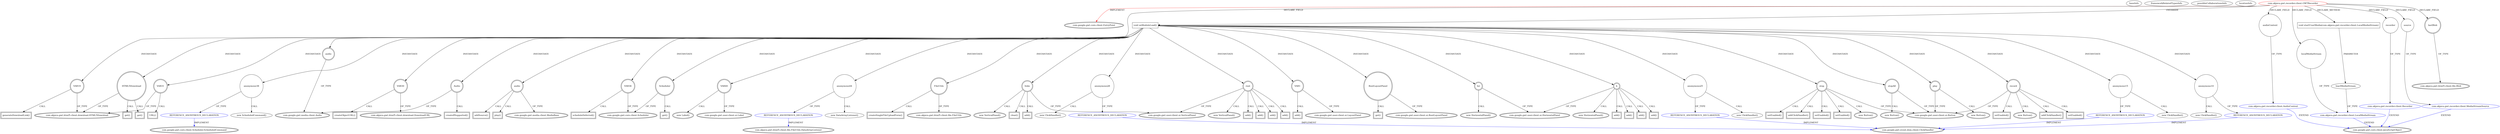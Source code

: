 digraph {
baseInfo[graphId=639,category="extension_graph",isAnonymous=false,possibleRelation=true]
frameworkRelatedTypesInfo[0="com.google.gwt.core.client.EntryPoint"]
possibleCollaborationsInfo[0="639~OVERRIDING_METHOD_DECLARATION-INSTANTIATION-~com.google.gwt.core.client.EntryPoint ~com.akjava.gwt.html5.client.file.FileUtils.DataArrayListener ~false~true",1="639~OVERRIDING_METHOD_DECLARATION-INSTANTIATION-~com.google.gwt.core.client.EntryPoint ~com.google.gwt.event.dom.client.ClickHandler ~false~true",2="639~FIELD_DECLARATION-~com.google.gwt.core.client.EntryPoint ~com.google.gwt.core.client.JavaScriptObject ~false~false",3="639~OVERRIDING_METHOD_DECLARATION-INSTANTIATION-~com.google.gwt.core.client.EntryPoint ~com.google.gwt.core.client.Scheduler.ScheduledCommand ~false~true",4="639~CLIENT_METHOD_DECLARATION-PARAMETER_DECLARATION-FIELD_DECLARATION-~com.google.gwt.core.client.EntryPoint ~com.google.gwt.core.client.JavaScriptObject ~false~false"]
locationInfo[projectName="akjava-GWTRecorderjs",filePath="/akjava-GWTRecorderjs/GWTRecorderjs-master/src/com/akjava/gwt/recorder/client/GWTRecorder.java",contextSignature="GWTRecorder",graphId="639"]
0[label="com.akjava.gwt.recorder.client.GWTRecorder",vertexType="ROOT_CLIENT_CLASS_DECLARATION",isFrameworkType=false,color=red]
1[label="com.google.gwt.core.client.EntryPoint",vertexType="FRAMEWORK_INTERFACE_TYPE",isFrameworkType=true,peripheries=2]
2[label="audio",vertexType="FIELD_DECLARATION",isFrameworkType=true,peripheries=2,shape=circle]
3[label="com.google.gwt.media.client.Audio",vertexType="FRAMEWORK_CLASS_TYPE",isFrameworkType=true,peripheries=2]
4[label="audioContext",vertexType="FIELD_DECLARATION",isFrameworkType=false,shape=circle]
5[label="com.akjava.gwt.recorder.client.AudioContext",vertexType="REFERENCE_CLIENT_CLASS_DECLARATION",isFrameworkType=false,color=blue]
6[label="com.google.gwt.core.client.JavaScriptObject",vertexType="FRAMEWORK_CLASS_TYPE",isFrameworkType=true,peripheries=2]
7[label="lastBlob",vertexType="FIELD_DECLARATION",isFrameworkType=true,peripheries=2,shape=circle]
8[label="com.akjava.gwt.html5.client.file.Blob",vertexType="FRAMEWORK_CLASS_TYPE",isFrameworkType=true,peripheries=2]
9[label="localMediaStream",vertexType="FIELD_DECLARATION",isFrameworkType=false,shape=circle]
10[label="com.akjava.gwt.recorder.client.LocalMediaStream",vertexType="REFERENCE_CLIENT_CLASS_DECLARATION",isFrameworkType=false,color=blue]
12[label="recorder",vertexType="FIELD_DECLARATION",isFrameworkType=false,shape=circle]
13[label="com.akjava.gwt.recorder.client.Recorder",vertexType="REFERENCE_CLIENT_CLASS_DECLARATION",isFrameworkType=false,color=blue]
15[label="source",vertexType="FIELD_DECLARATION",isFrameworkType=false,shape=circle]
16[label="com.akjava.gwt.recorder.client.MediaStreamSource",vertexType="REFERENCE_CLIENT_CLASS_DECLARATION",isFrameworkType=false,color=blue]
18[label="void onModuleLoad()",vertexType="OVERRIDING_METHOD_DECLARATION",isFrameworkType=false,shape=box]
20[label="root",vertexType="VARIABLE_EXPRESION",isFrameworkType=true,peripheries=2,shape=circle]
21[label="com.google.gwt.user.client.ui.VerticalPanel",vertexType="FRAMEWORK_CLASS_TYPE",isFrameworkType=true,peripheries=2]
19[label="new VerticalPanel()",vertexType="CONSTRUCTOR_CALL",isFrameworkType=true,peripheries=2]
22[label="VAR1",vertexType="VARIABLE_EXPRESION",isFrameworkType=true,peripheries=2,shape=circle]
24[label="com.google.gwt.user.client.ui.LayoutPanel",vertexType="FRAMEWORK_CLASS_TYPE",isFrameworkType=true,peripheries=2]
23[label="add()",vertexType="INSIDE_CALL",isFrameworkType=true,peripheries=2,shape=box]
25[label="RootLayoutPanel",vertexType="VARIABLE_EXPRESION",isFrameworkType=true,peripheries=2,shape=circle]
27[label="com.google.gwt.user.client.ui.RootLayoutPanel",vertexType="FRAMEWORK_CLASS_TYPE",isFrameworkType=true,peripheries=2]
26[label="get()",vertexType="INSIDE_CALL",isFrameworkType=true,peripheries=2,shape=box]
29[label="h",vertexType="VARIABLE_EXPRESION",isFrameworkType=true,peripheries=2,shape=circle]
30[label="com.google.gwt.user.client.ui.HorizontalPanel",vertexType="FRAMEWORK_CLASS_TYPE",isFrameworkType=true,peripheries=2]
28[label="new HorizontalPanel()",vertexType="CONSTRUCTOR_CALL",isFrameworkType=true,peripheries=2]
32[label="add()",vertexType="INSIDE_CALL",isFrameworkType=true,peripheries=2,shape=box]
34[label="links",vertexType="VARIABLE_EXPRESION",isFrameworkType=true,peripheries=2,shape=circle]
33[label="new VerticalPanel()",vertexType="CONSTRUCTOR_CALL",isFrameworkType=true,peripheries=2]
37[label="add()",vertexType="INSIDE_CALL",isFrameworkType=true,peripheries=2,shape=box]
39[label="record",vertexType="VARIABLE_EXPRESION",isFrameworkType=true,peripheries=2,shape=circle]
40[label="com.google.gwt.user.client.ui.Button",vertexType="FRAMEWORK_CLASS_TYPE",isFrameworkType=true,peripheries=2]
38[label="new Button()",vertexType="CONSTRUCTOR_CALL",isFrameworkType=true,peripheries=2]
42[label="stop",vertexType="VARIABLE_EXPRESION",isFrameworkType=true,peripheries=2,shape=circle]
41[label="new Button()",vertexType="CONSTRUCTOR_CALL",isFrameworkType=true,peripheries=2]
45[label="addClickHandler()",vertexType="INSIDE_CALL",isFrameworkType=true,peripheries=2,shape=box]
47[label="anonymous10",vertexType="VARIABLE_EXPRESION",isFrameworkType=false,shape=circle]
48[label="REFERENCE_ANONYMOUS_DECLARATION",vertexType="REFERENCE_ANONYMOUS_DECLARATION",isFrameworkType=false,color=blue]
49[label="com.google.gwt.event.dom.client.ClickHandler",vertexType="FRAMEWORK_INTERFACE_TYPE",isFrameworkType=true,peripheries=2]
46[label="new ClickHandler()",vertexType="CONSTRUCTOR_CALL",isFrameworkType=false]
51[label="setEnabled()",vertexType="INSIDE_CALL",isFrameworkType=true,peripheries=2,shape=box]
53[label="setEnabled()",vertexType="INSIDE_CALL",isFrameworkType=true,peripheries=2,shape=box]
55[label="add()",vertexType="INSIDE_CALL",isFrameworkType=true,peripheries=2,shape=box]
57[label="addClickHandler()",vertexType="INSIDE_CALL",isFrameworkType=true,peripheries=2,shape=box]
59[label="anonymous15",vertexType="VARIABLE_EXPRESION",isFrameworkType=false,shape=circle]
60[label="REFERENCE_ANONYMOUS_DECLARATION",vertexType="REFERENCE_ANONYMOUS_DECLARATION",isFrameworkType=false,color=blue]
58[label="new ClickHandler()",vertexType="CONSTRUCTOR_CALL",isFrameworkType=false]
63[label="setEnabled()",vertexType="INSIDE_CALL",isFrameworkType=true,peripheries=2,shape=box]
65[label="setEnabled()",vertexType="INSIDE_CALL",isFrameworkType=true,peripheries=2,shape=box]
67[label="clear()",vertexType="INSIDE_CALL",isFrameworkType=true,peripheries=2,shape=box]
68[label="VAR19",vertexType="VARIABLE_EXPRESION",isFrameworkType=true,peripheries=2,shape=circle]
70[label="com.akjava.gwt.html5.client.download.HTML5Download",vertexType="FRAMEWORK_CLASS_TYPE",isFrameworkType=true,peripheries=2]
69[label="generateDownloadLink()",vertexType="INSIDE_CALL",isFrameworkType=true,peripheries=2,shape=box]
71[label="HTML5Download",vertexType="VARIABLE_EXPRESION",isFrameworkType=true,peripheries=2,shape=circle]
72[label="get()",vertexType="INSIDE_CALL",isFrameworkType=true,peripheries=2,shape=box]
75[label="add()",vertexType="INSIDE_CALL",isFrameworkType=true,peripheries=2,shape=box]
77[label="add()",vertexType="INSIDE_CALL",isFrameworkType=true,peripheries=2,shape=box]
79[label="setEnabled()",vertexType="INSIDE_CALL",isFrameworkType=true,peripheries=2,shape=box]
81[label="stopAll",vertexType="VARIABLE_EXPRESION",isFrameworkType=true,peripheries=2,shape=circle]
80[label="new Button()",vertexType="CONSTRUCTOR_CALL",isFrameworkType=true,peripheries=2]
84[label="anonymous25",vertexType="VARIABLE_EXPRESION",isFrameworkType=false,shape=circle]
85[label="REFERENCE_ANONYMOUS_DECLARATION",vertexType="REFERENCE_ANONYMOUS_DECLARATION",isFrameworkType=false,color=blue]
83[label="new ClickHandler()",vertexType="CONSTRUCTOR_CALL",isFrameworkType=false]
88[label="add()",vertexType="INSIDE_CALL",isFrameworkType=true,peripheries=2,shape=box]
90[label="play",vertexType="VARIABLE_EXPRESION",isFrameworkType=true,peripheries=2,shape=circle]
89[label="new Button()",vertexType="CONSTRUCTOR_CALL",isFrameworkType=true,peripheries=2]
93[label="anonymous28",vertexType="VARIABLE_EXPRESION",isFrameworkType=false,shape=circle]
94[label="REFERENCE_ANONYMOUS_DECLARATION",vertexType="REFERENCE_ANONYMOUS_DECLARATION",isFrameworkType=false,color=blue]
92[label="new ClickHandler()",vertexType="CONSTRUCTOR_CALL",isFrameworkType=false]
96[label="Audio",vertexType="VARIABLE_EXPRESION",isFrameworkType=true,peripheries=2,shape=circle]
97[label="createIfSupported()",vertexType="INSIDE_CALL",isFrameworkType=true,peripheries=2,shape=box]
99[label="VAR30",vertexType="VARIABLE_EXPRESION",isFrameworkType=true,peripheries=2,shape=circle]
101[label="com.akjava.gwt.html5.client.download.DownloadURL",vertexType="FRAMEWORK_CLASS_TYPE",isFrameworkType=true,peripheries=2]
100[label="createObjectURL()",vertexType="INSIDE_CALL",isFrameworkType=true,peripheries=2,shape=box]
102[label="VAR31",vertexType="VARIABLE_EXPRESION",isFrameworkType=true,peripheries=2,shape=circle]
103[label="URL()",vertexType="INSIDE_CALL",isFrameworkType=true,peripheries=2,shape=box]
106[label="get()",vertexType="INSIDE_CALL",isFrameworkType=true,peripheries=2,shape=box]
107[label="audio",vertexType="VARIABLE_EXPRESION",isFrameworkType=true,peripheries=2,shape=circle]
109[label="com.google.gwt.media.client.MediaBase",vertexType="FRAMEWORK_CLASS_TYPE",isFrameworkType=true,peripheries=2]
108[label="addSource()",vertexType="INSIDE_CALL",isFrameworkType=true,peripheries=2,shape=box]
111[label="play()",vertexType="INSIDE_CALL",isFrameworkType=true,peripheries=2,shape=box]
113[label="add()",vertexType="INSIDE_CALL",isFrameworkType=true,peripheries=2,shape=box]
114[label="VAR36",vertexType="VARIABLE_EXPRESION",isFrameworkType=true,peripheries=2,shape=circle]
116[label="com.google.gwt.core.client.Scheduler",vertexType="FRAMEWORK_CLASS_TYPE",isFrameworkType=true,peripheries=2]
115[label="scheduleDeferred()",vertexType="INSIDE_CALL",isFrameworkType=true,peripheries=2,shape=box]
117[label="Scheduler",vertexType="VARIABLE_EXPRESION",isFrameworkType=true,peripheries=2,shape=circle]
118[label="get()",vertexType="INSIDE_CALL",isFrameworkType=true,peripheries=2,shape=box]
121[label="anonymous38",vertexType="VARIABLE_EXPRESION",isFrameworkType=false,shape=circle]
122[label="REFERENCE_ANONYMOUS_DECLARATION",vertexType="REFERENCE_ANONYMOUS_DECLARATION",isFrameworkType=false,color=blue]
123[label="com.google.gwt.core.client.Scheduler.ScheduledCommand",vertexType="FRAMEWORK_INTERFACE_TYPE",isFrameworkType=true,peripheries=2]
120[label="new ScheduledCommand()",vertexType="CONSTRUCTOR_CALL",isFrameworkType=false]
125[label="add()",vertexType="INSIDE_CALL",isFrameworkType=true,peripheries=2,shape=box]
127[label="VAR40",vertexType="VARIABLE_EXPRESION",isFrameworkType=true,peripheries=2,shape=circle]
128[label="com.google.gwt.user.client.ui.Label",vertexType="FRAMEWORK_CLASS_TYPE",isFrameworkType=true,peripheries=2]
126[label="new Label()",vertexType="CONSTRUCTOR_CALL",isFrameworkType=true,peripheries=2]
130[label="h2",vertexType="VARIABLE_EXPRESION",isFrameworkType=true,peripheries=2,shape=circle]
129[label="new HorizontalPanel()",vertexType="CONSTRUCTOR_CALL",isFrameworkType=true,peripheries=2]
133[label="add()",vertexType="INSIDE_CALL",isFrameworkType=true,peripheries=2,shape=box]
134[label="FileUtils",vertexType="VARIABLE_EXPRESION",isFrameworkType=true,peripheries=2,shape=circle]
136[label="com.akjava.gwt.html5.client.file.FileUtils",vertexType="FRAMEWORK_CLASS_TYPE",isFrameworkType=true,peripheries=2]
135[label="createSingleFileUploadForm()",vertexType="INSIDE_CALL",isFrameworkType=true,peripheries=2,shape=box]
138[label="anonymous44",vertexType="VARIABLE_EXPRESION",isFrameworkType=false,shape=circle]
139[label="REFERENCE_ANONYMOUS_DECLARATION",vertexType="REFERENCE_ANONYMOUS_DECLARATION",isFrameworkType=false,color=blue]
140[label="com.akjava.gwt.html5.client.file.FileUtils.DataArrayListener",vertexType="FRAMEWORK_INTERFACE_TYPE",isFrameworkType=true,peripheries=2]
137[label="new DataArrayListener()",vertexType="CONSTRUCTOR_CALL",isFrameworkType=false]
141[label="void startUserMedia(com.akjava.gwt.recorder.client.LocalMediaStream)",vertexType="CLIENT_METHOD_DECLARATION",isFrameworkType=false,shape=box]
142[label="loaclMediaStream",vertexType="PARAMETER_DECLARATION",isFrameworkType=false]
0->1[label="IMPLEMENT",color=red]
0->2[label="DECLARE_FIELD"]
2->3[label="OF_TYPE"]
0->4[label="DECLARE_FIELD"]
5->6[label="EXTEND",color=blue]
4->5[label="OF_TYPE"]
0->7[label="DECLARE_FIELD"]
7->8[label="OF_TYPE"]
0->9[label="DECLARE_FIELD"]
10->6[label="EXTEND",color=blue]
9->10[label="OF_TYPE"]
0->12[label="DECLARE_FIELD"]
13->6[label="EXTEND",color=blue]
12->13[label="OF_TYPE"]
0->15[label="DECLARE_FIELD"]
16->6[label="EXTEND",color=blue]
15->16[label="OF_TYPE"]
0->18[label="OVERRIDE"]
18->20[label="INSTANTIATE"]
20->21[label="OF_TYPE"]
20->19[label="CALL"]
18->22[label="INSTANTIATE"]
22->24[label="OF_TYPE"]
22->23[label="CALL"]
18->25[label="INSTANTIATE"]
25->27[label="OF_TYPE"]
25->26[label="CALL"]
18->29[label="INSTANTIATE"]
29->30[label="OF_TYPE"]
29->28[label="CALL"]
20->32[label="CALL"]
18->34[label="INSTANTIATE"]
34->21[label="OF_TYPE"]
34->33[label="CALL"]
20->37[label="CALL"]
18->39[label="INSTANTIATE"]
39->40[label="OF_TYPE"]
39->38[label="CALL"]
18->42[label="INSTANTIATE"]
42->40[label="OF_TYPE"]
42->41[label="CALL"]
39->45[label="CALL"]
18->47[label="INSTANTIATE"]
48->49[label="IMPLEMENT",color=blue]
47->48[label="OF_TYPE"]
47->46[label="CALL"]
39->51[label="CALL"]
42->53[label="CALL"]
29->55[label="CALL"]
42->57[label="CALL"]
18->59[label="INSTANTIATE"]
60->49[label="IMPLEMENT",color=blue]
59->60[label="OF_TYPE"]
59->58[label="CALL"]
39->63[label="CALL"]
42->65[label="CALL"]
34->67[label="CALL"]
18->68[label="INSTANTIATE"]
68->70[label="OF_TYPE"]
68->69[label="CALL"]
18->71[label="INSTANTIATE"]
71->70[label="OF_TYPE"]
71->72[label="CALL"]
34->75[label="CALL"]
29->77[label="CALL"]
42->79[label="CALL"]
18->81[label="INSTANTIATE"]
81->40[label="OF_TYPE"]
81->80[label="CALL"]
18->84[label="INSTANTIATE"]
85->49[label="IMPLEMENT",color=blue]
84->85[label="OF_TYPE"]
84->83[label="CALL"]
29->88[label="CALL"]
18->90[label="INSTANTIATE"]
90->40[label="OF_TYPE"]
90->89[label="CALL"]
18->93[label="INSTANTIATE"]
94->49[label="IMPLEMENT",color=blue]
93->94[label="OF_TYPE"]
93->92[label="CALL"]
18->96[label="INSTANTIATE"]
96->3[label="OF_TYPE"]
96->97[label="CALL"]
18->99[label="INSTANTIATE"]
99->101[label="OF_TYPE"]
99->100[label="CALL"]
18->102[label="INSTANTIATE"]
102->70[label="OF_TYPE"]
102->103[label="CALL"]
71->106[label="CALL"]
18->107[label="INSTANTIATE"]
107->109[label="OF_TYPE"]
107->108[label="CALL"]
107->111[label="CALL"]
29->113[label="CALL"]
18->114[label="INSTANTIATE"]
114->116[label="OF_TYPE"]
114->115[label="CALL"]
18->117[label="INSTANTIATE"]
117->116[label="OF_TYPE"]
117->118[label="CALL"]
18->121[label="INSTANTIATE"]
122->123[label="IMPLEMENT",color=blue]
121->122[label="OF_TYPE"]
121->120[label="CALL"]
20->125[label="CALL"]
18->127[label="INSTANTIATE"]
127->128[label="OF_TYPE"]
127->126[label="CALL"]
18->130[label="INSTANTIATE"]
130->30[label="OF_TYPE"]
130->129[label="CALL"]
20->133[label="CALL"]
18->134[label="INSTANTIATE"]
134->136[label="OF_TYPE"]
134->135[label="CALL"]
18->138[label="INSTANTIATE"]
139->140[label="IMPLEMENT",color=blue]
138->139[label="OF_TYPE"]
138->137[label="CALL"]
0->141[label="DECLARE_METHOD"]
142->10[label="OF_TYPE"]
141->142[label="PARAMETER"]
}

